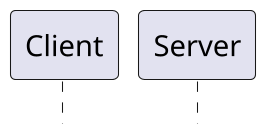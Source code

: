 @startuml

!startsub STYLE

skinparam dpi 200
skinparam style strictuml

hide footbox

autoactivate on

!endsub

!startsub PARTICIPANTS

participant Client
participant Server

!endsub

@enduml